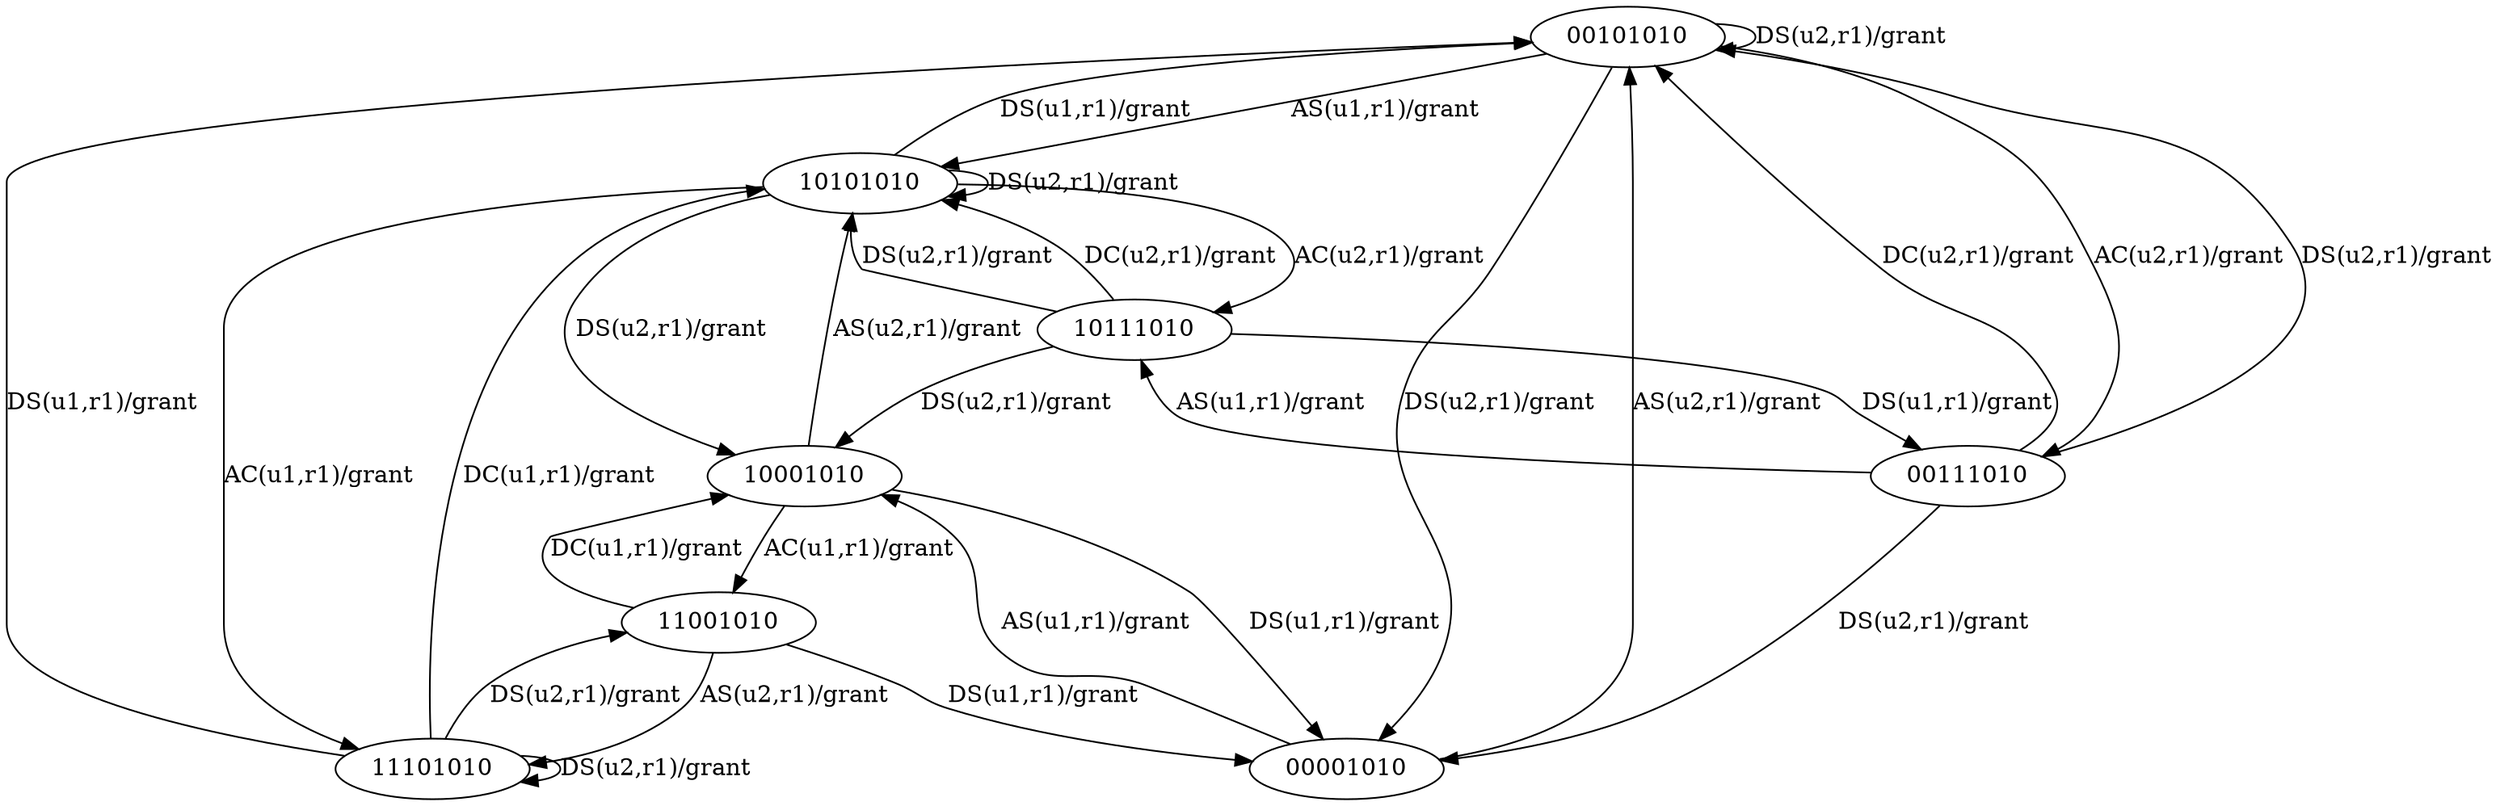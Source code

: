 digraph rbac2Fsm {
  00101010 -> 10101010 [ label ="AS(u1,r1)/grant"];
  00101010 -> 00101010 [ label ="DS(u2,r1)/grant"];
  00101010 -> 00111010 [ label ="AC(u2,r1)/grant"];
  10101010 -> 00101010 [ label ="DS(u1,r1)/grant"];
  10101010 -> 11101010 [ label ="AC(u1,r1)/grant"];
  10101010 -> 10101010 [ label ="DS(u2,r1)/grant"];
  10101010 -> 10111010 [ label ="AC(u2,r1)/grant"];
  00101010 -> 00001010 [ label ="DS(u2,r1)/grant"];
  00111010 -> 10111010 [ label ="AS(u1,r1)/grant"];
  00111010 -> 00101010 [ label ="DS(u2,r1)/grant"];
  00111010 -> 00101010 [ label ="DC(u2,r1)/grant"];
  11101010 -> 00101010 [ label ="DS(u1,r1)/grant"];
  11101010 -> 10101010 [ label ="DC(u1,r1)/grant"];
  11101010 -> 11101010 [ label ="DS(u2,r1)/grant"];
  10101010 -> 10001010 [ label ="DS(u2,r1)/grant"];
  10111010 -> 00111010 [ label ="DS(u1,r1)/grant"];
  10111010 -> 10101010 [ label ="DS(u2,r1)/grant"];
  10111010 -> 10101010 [ label ="DC(u2,r1)/grant"];
  00001010 -> 10001010 [ label ="AS(u1,r1)/grant"];
  00001010 -> 00101010 [ label ="AS(u2,r1)/grant"];
  00111010 -> 00001010 [ label ="DS(u2,r1)/grant"];
  11101010 -> 11001010 [ label ="DS(u2,r1)/grant"];
  10001010 -> 00001010 [ label ="DS(u1,r1)/grant"];
  10001010 -> 11001010 [ label ="AC(u1,r1)/grant"];
  10001010 -> 10101010 [ label ="AS(u2,r1)/grant"];
  10111010 -> 10001010 [ label ="DS(u2,r1)/grant"];
  11001010 -> 00001010 [ label ="DS(u1,r1)/grant"];
  11001010 -> 10001010 [ label ="DC(u1,r1)/grant"];
  11001010 -> 11101010 [ label ="AS(u2,r1)/grant"];
}
